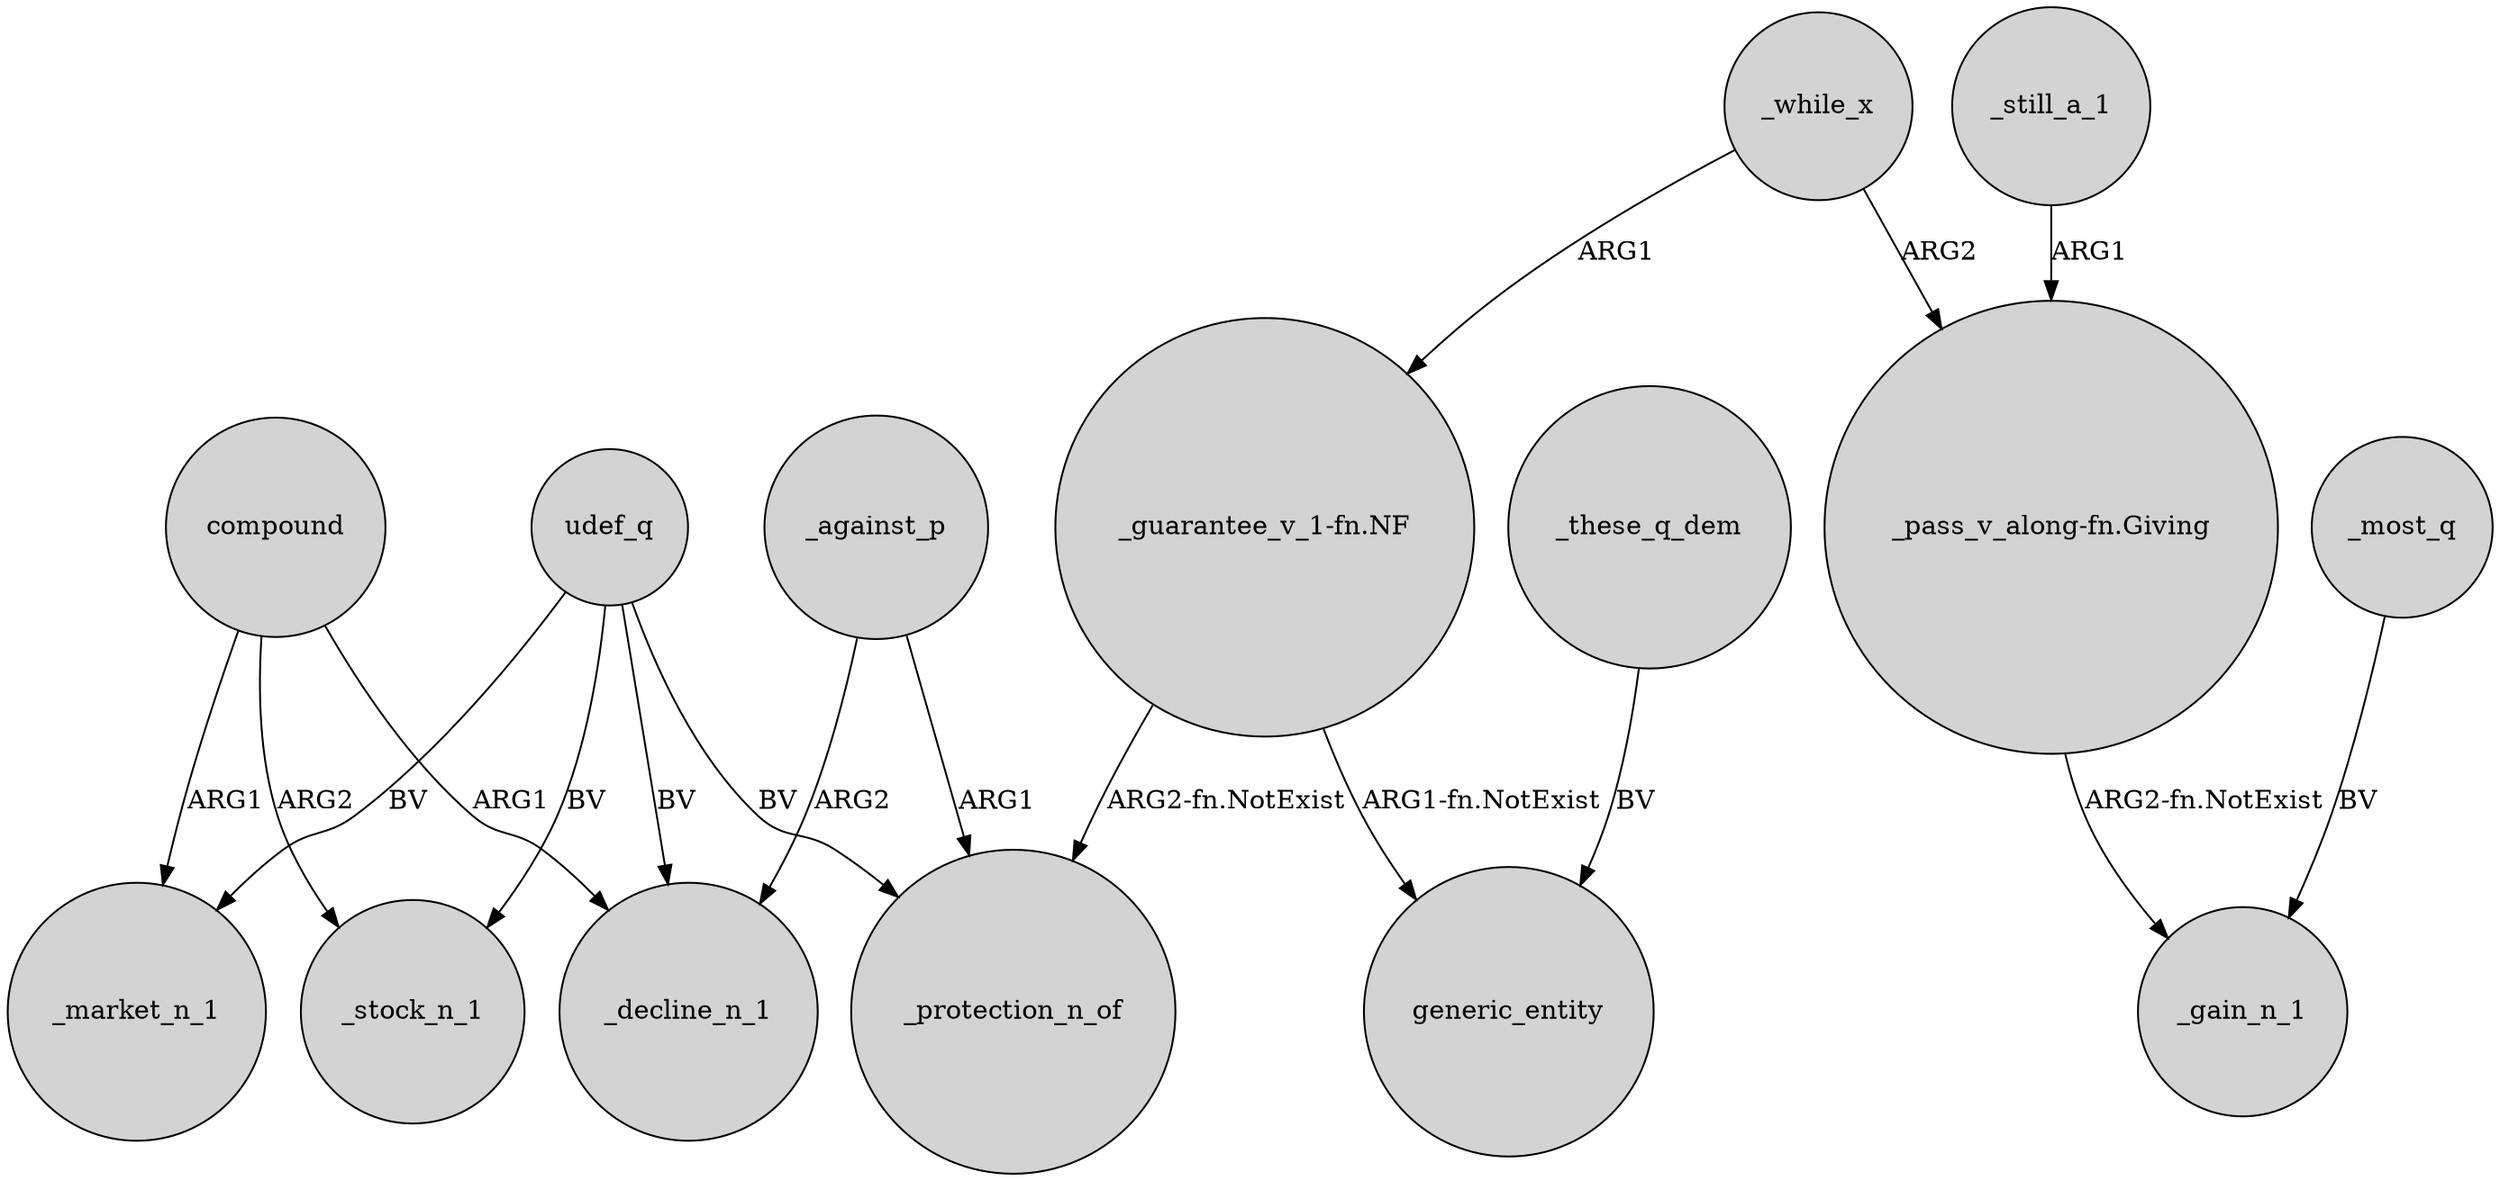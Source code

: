 digraph {
	node [shape=circle style=filled]
	udef_q -> _protection_n_of [label=BV]
	_these_q_dem -> generic_entity [label=BV]
	udef_q -> _stock_n_1 [label=BV]
	compound -> _decline_n_1 [label=ARG1]
	_against_p -> _decline_n_1 [label=ARG2]
	_still_a_1 -> "_pass_v_along-fn.Giving" [label=ARG1]
	udef_q -> _market_n_1 [label=BV]
	_while_x -> "_guarantee_v_1-fn.NF" [label=ARG1]
	"_guarantee_v_1-fn.NF" -> _protection_n_of [label="ARG2-fn.NotExist"]
	compound -> _market_n_1 [label=ARG1]
	_while_x -> "_pass_v_along-fn.Giving" [label=ARG2]
	"_pass_v_along-fn.Giving" -> _gain_n_1 [label="ARG2-fn.NotExist"]
	udef_q -> _decline_n_1 [label=BV]
	_against_p -> _protection_n_of [label=ARG1]
	_most_q -> _gain_n_1 [label=BV]
	compound -> _stock_n_1 [label=ARG2]
	"_guarantee_v_1-fn.NF" -> generic_entity [label="ARG1-fn.NotExist"]
}
